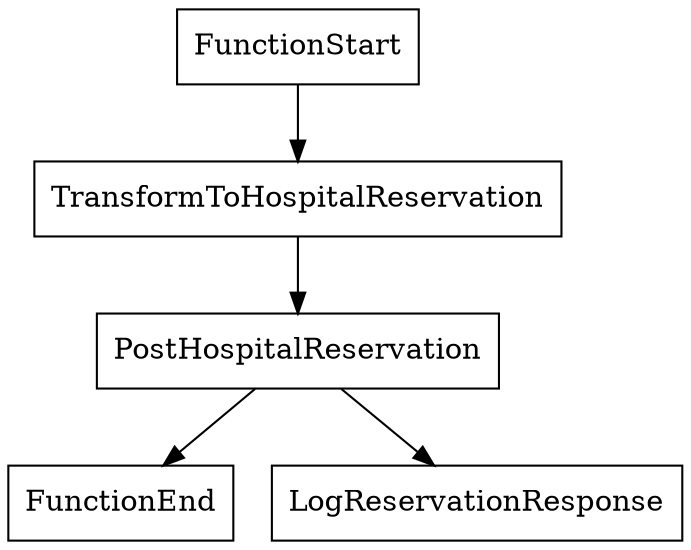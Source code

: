 digraph "DataflowGraph" {
node [shape=record];
"FunctionStart" -> "TransformToHospitalReservation";
"PostHospitalReservation" -> "FunctionEnd";
"PostHospitalReservation" -> "LogReservationResponse";
"TransformToHospitalReservation" -> "PostHospitalReservation";
}

